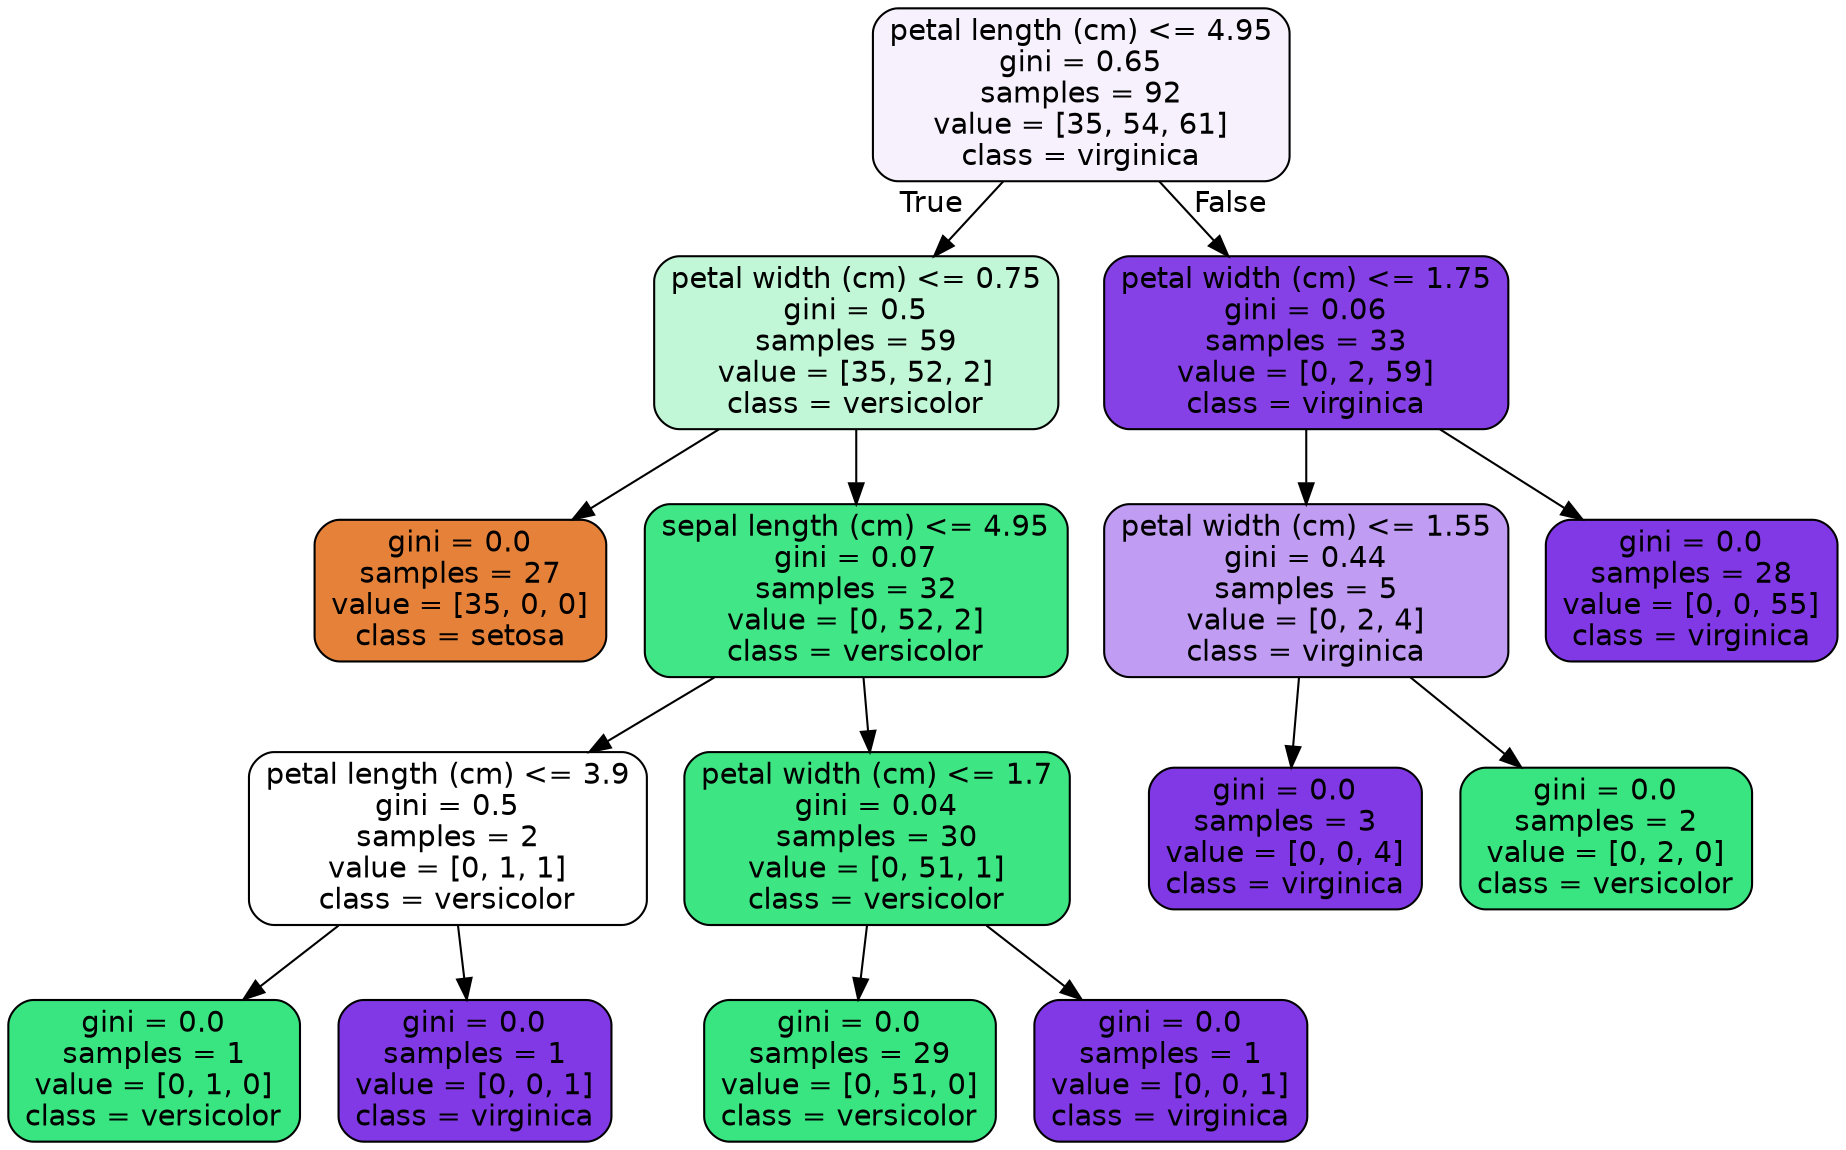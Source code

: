 digraph Tree {
node [shape=box, style="filled, rounded", color="black", fontname="helvetica"] ;
edge [fontname="helvetica"] ;
0 [label="petal length (cm) <= 4.95\ngini = 0.65\nsamples = 92\nvalue = [35, 54, 61]\nclass = virginica", fillcolor="#f6f1fd"] ;
1 [label="petal width (cm) <= 0.75\ngini = 0.5\nsamples = 59\nvalue = [35, 52, 2]\nclass = versicolor", fillcolor="#c1f7d7"] ;
0 -> 1 [labeldistance=2.5, labelangle=45, headlabel="True"] ;
2 [label="gini = 0.0\nsamples = 27\nvalue = [35, 0, 0]\nclass = setosa", fillcolor="#e58139"] ;
1 -> 2 ;
3 [label="sepal length (cm) <= 4.95\ngini = 0.07\nsamples = 32\nvalue = [0, 52, 2]\nclass = versicolor", fillcolor="#41e686"] ;
1 -> 3 ;
4 [label="petal length (cm) <= 3.9\ngini = 0.5\nsamples = 2\nvalue = [0, 1, 1]\nclass = versicolor", fillcolor="#ffffff"] ;
3 -> 4 ;
5 [label="gini = 0.0\nsamples = 1\nvalue = [0, 1, 0]\nclass = versicolor", fillcolor="#39e581"] ;
4 -> 5 ;
6 [label="gini = 0.0\nsamples = 1\nvalue = [0, 0, 1]\nclass = virginica", fillcolor="#8139e5"] ;
4 -> 6 ;
7 [label="petal width (cm) <= 1.7\ngini = 0.04\nsamples = 30\nvalue = [0, 51, 1]\nclass = versicolor", fillcolor="#3de683"] ;
3 -> 7 ;
8 [label="gini = 0.0\nsamples = 29\nvalue = [0, 51, 0]\nclass = versicolor", fillcolor="#39e581"] ;
7 -> 8 ;
9 [label="gini = 0.0\nsamples = 1\nvalue = [0, 0, 1]\nclass = virginica", fillcolor="#8139e5"] ;
7 -> 9 ;
10 [label="petal width (cm) <= 1.75\ngini = 0.06\nsamples = 33\nvalue = [0, 2, 59]\nclass = virginica", fillcolor="#8540e6"] ;
0 -> 10 [labeldistance=2.5, labelangle=-45, headlabel="False"] ;
11 [label="petal width (cm) <= 1.55\ngini = 0.44\nsamples = 5\nvalue = [0, 2, 4]\nclass = virginica", fillcolor="#c09cf2"] ;
10 -> 11 ;
12 [label="gini = 0.0\nsamples = 3\nvalue = [0, 0, 4]\nclass = virginica", fillcolor="#8139e5"] ;
11 -> 12 ;
13 [label="gini = 0.0\nsamples = 2\nvalue = [0, 2, 0]\nclass = versicolor", fillcolor="#39e581"] ;
11 -> 13 ;
14 [label="gini = 0.0\nsamples = 28\nvalue = [0, 0, 55]\nclass = virginica", fillcolor="#8139e5"] ;
10 -> 14 ;
}
